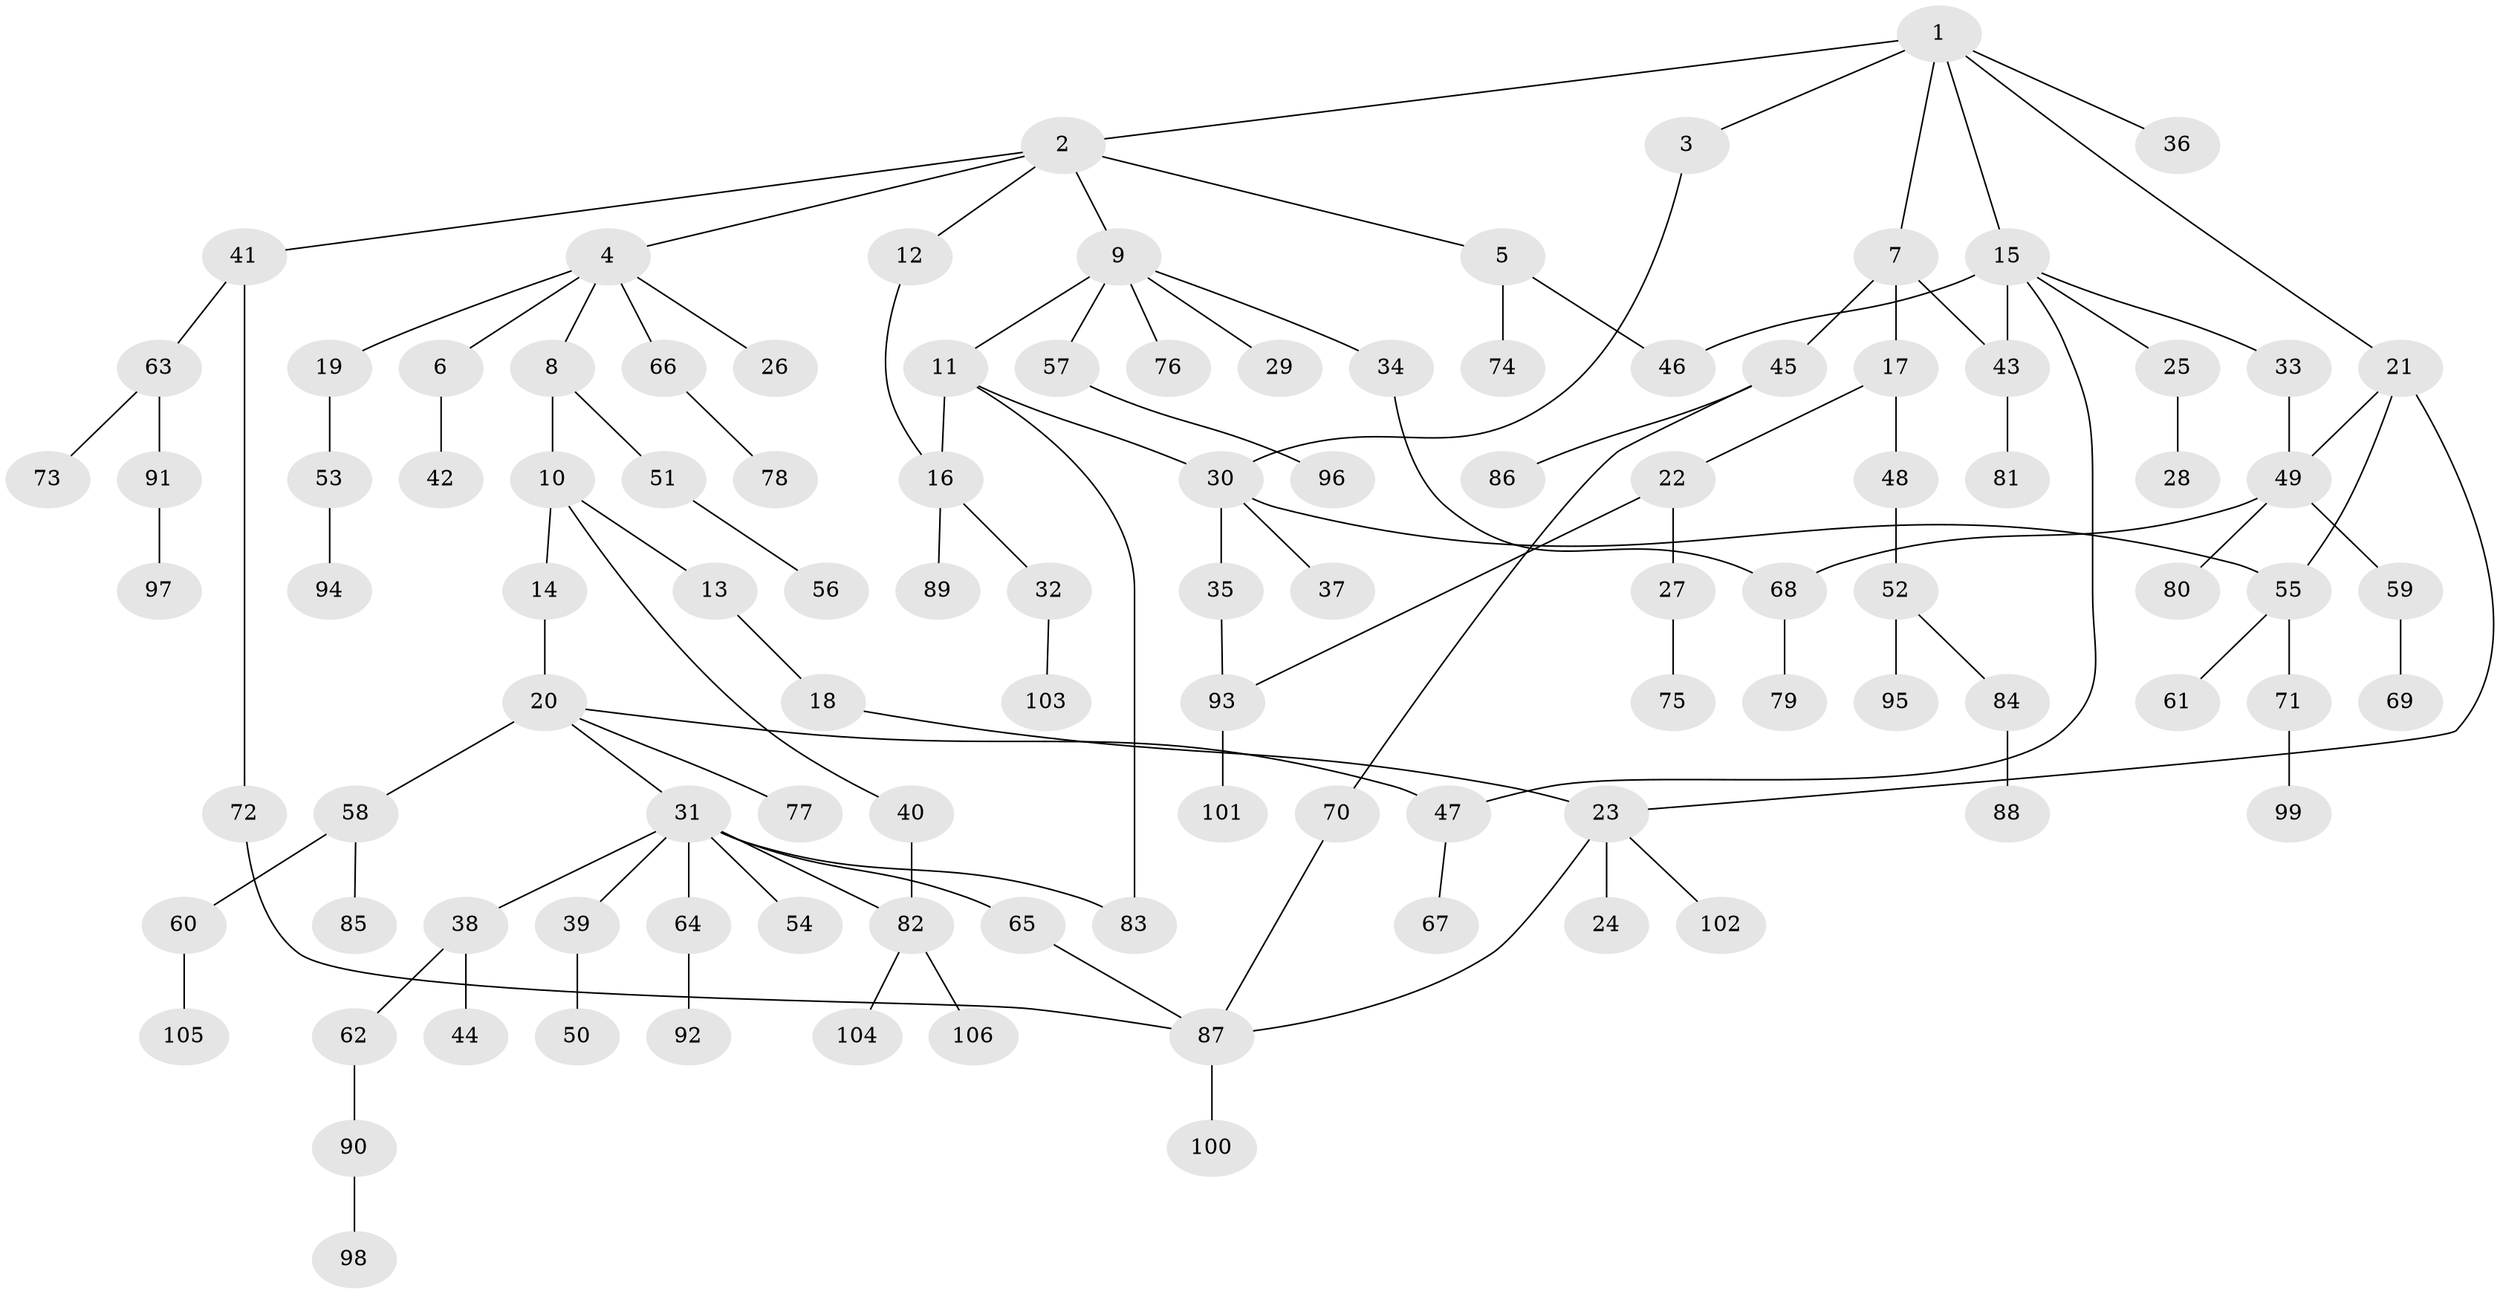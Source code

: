 // Generated by graph-tools (version 1.1) at 2025/25/03/09/25 03:25:30]
// undirected, 106 vertices, 120 edges
graph export_dot {
graph [start="1"]
  node [color=gray90,style=filled];
  1;
  2;
  3;
  4;
  5;
  6;
  7;
  8;
  9;
  10;
  11;
  12;
  13;
  14;
  15;
  16;
  17;
  18;
  19;
  20;
  21;
  22;
  23;
  24;
  25;
  26;
  27;
  28;
  29;
  30;
  31;
  32;
  33;
  34;
  35;
  36;
  37;
  38;
  39;
  40;
  41;
  42;
  43;
  44;
  45;
  46;
  47;
  48;
  49;
  50;
  51;
  52;
  53;
  54;
  55;
  56;
  57;
  58;
  59;
  60;
  61;
  62;
  63;
  64;
  65;
  66;
  67;
  68;
  69;
  70;
  71;
  72;
  73;
  74;
  75;
  76;
  77;
  78;
  79;
  80;
  81;
  82;
  83;
  84;
  85;
  86;
  87;
  88;
  89;
  90;
  91;
  92;
  93;
  94;
  95;
  96;
  97;
  98;
  99;
  100;
  101;
  102;
  103;
  104;
  105;
  106;
  1 -- 2;
  1 -- 3;
  1 -- 7;
  1 -- 15;
  1 -- 21;
  1 -- 36;
  2 -- 4;
  2 -- 5;
  2 -- 9;
  2 -- 12;
  2 -- 41;
  3 -- 30;
  4 -- 6;
  4 -- 8;
  4 -- 19;
  4 -- 26;
  4 -- 66;
  5 -- 74;
  5 -- 46;
  6 -- 42;
  7 -- 17;
  7 -- 45;
  7 -- 43;
  8 -- 10;
  8 -- 51;
  9 -- 11;
  9 -- 29;
  9 -- 34;
  9 -- 57;
  9 -- 76;
  10 -- 13;
  10 -- 14;
  10 -- 40;
  11 -- 30;
  11 -- 83;
  11 -- 16;
  12 -- 16;
  13 -- 18;
  14 -- 20;
  15 -- 25;
  15 -- 33;
  15 -- 43;
  15 -- 46;
  15 -- 47;
  16 -- 32;
  16 -- 89;
  17 -- 22;
  17 -- 48;
  18 -- 23;
  19 -- 53;
  20 -- 31;
  20 -- 47;
  20 -- 58;
  20 -- 77;
  21 -- 55;
  21 -- 23;
  21 -- 49;
  22 -- 27;
  22 -- 93;
  23 -- 24;
  23 -- 102;
  23 -- 87;
  25 -- 28;
  27 -- 75;
  30 -- 35;
  30 -- 37;
  30 -- 55;
  31 -- 38;
  31 -- 39;
  31 -- 54;
  31 -- 64;
  31 -- 65;
  31 -- 82;
  31 -- 83;
  32 -- 103;
  33 -- 49;
  34 -- 68;
  35 -- 93;
  38 -- 44;
  38 -- 62;
  39 -- 50;
  40 -- 82;
  41 -- 63;
  41 -- 72;
  43 -- 81;
  45 -- 70;
  45 -- 86;
  47 -- 67;
  48 -- 52;
  49 -- 59;
  49 -- 80;
  49 -- 68;
  51 -- 56;
  52 -- 84;
  52 -- 95;
  53 -- 94;
  55 -- 61;
  55 -- 71;
  57 -- 96;
  58 -- 60;
  58 -- 85;
  59 -- 69;
  60 -- 105;
  62 -- 90;
  63 -- 73;
  63 -- 91;
  64 -- 92;
  65 -- 87;
  66 -- 78;
  68 -- 79;
  70 -- 87;
  71 -- 99;
  72 -- 87;
  82 -- 104;
  82 -- 106;
  84 -- 88;
  87 -- 100;
  90 -- 98;
  91 -- 97;
  93 -- 101;
}
